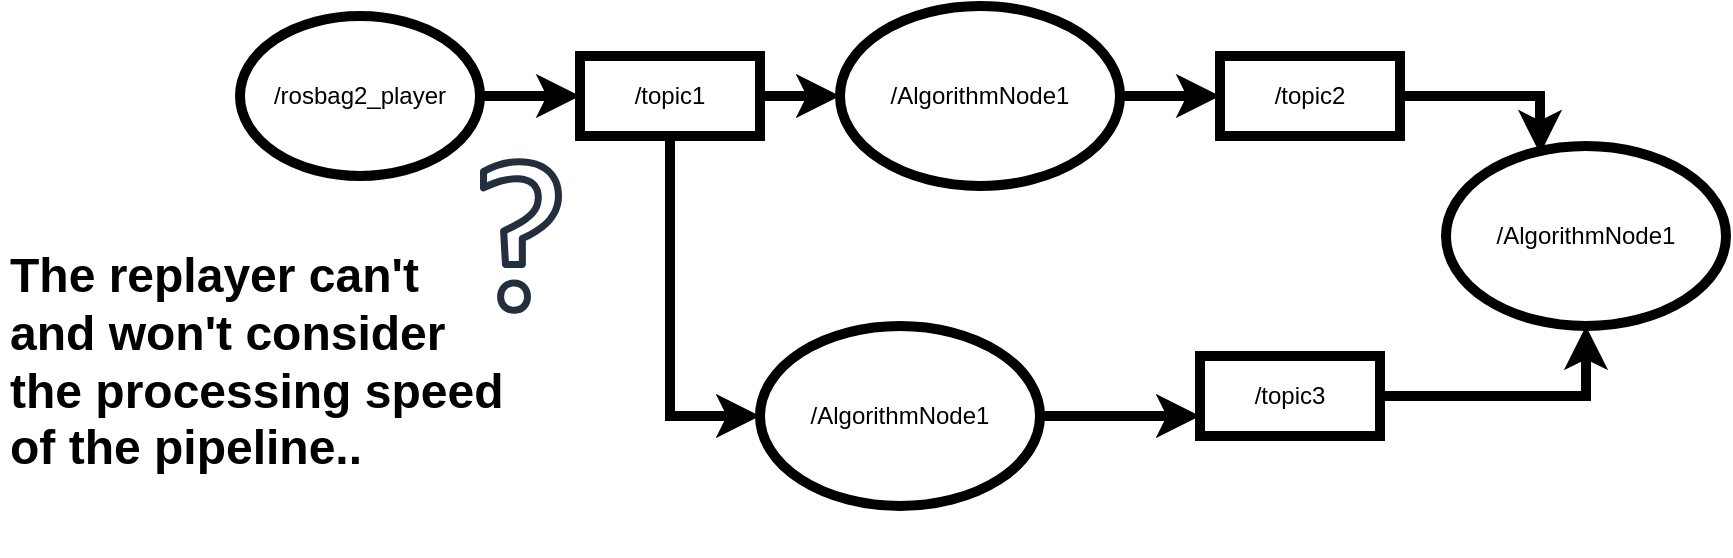 <mxfile version="21.8.2" type="device">
  <diagram name="Page-1" id="ljPFCZtg0qGUFZqe4bcW">
    <mxGraphModel dx="2284" dy="779" grid="1" gridSize="10" guides="1" tooltips="1" connect="1" arrows="1" fold="1" page="1" pageScale="1" pageWidth="850" pageHeight="1100" math="0" shadow="0">
      <root>
        <mxCell id="0" />
        <mxCell id="1" parent="0" />
        <mxCell id="7LLMeNn5JyQAJvgbJ5tp-6" style="edgeStyle=orthogonalEdgeStyle;rounded=0;orthogonalLoop=1;jettySize=auto;html=1;exitX=1;exitY=0.5;exitDx=0;exitDy=0;strokeWidth=5;" parent="1" source="7LLMeNn5JyQAJvgbJ5tp-2" target="7LLMeNn5JyQAJvgbJ5tp-5" edge="1">
          <mxGeometry relative="1" as="geometry" />
        </mxCell>
        <mxCell id="7LLMeNn5JyQAJvgbJ5tp-2" value="/rosbag2_player" style="ellipse;whiteSpace=wrap;html=1;strokeWidth=5;" parent="1" vertex="1">
          <mxGeometry x="70" y="390" width="120" height="80" as="geometry" />
        </mxCell>
        <mxCell id="XI13Lv-Urg5vOoJyRHbH-11" style="edgeStyle=orthogonalEdgeStyle;rounded=0;orthogonalLoop=1;jettySize=auto;html=1;exitX=1;exitY=0.5;exitDx=0;exitDy=0;entryX=0;entryY=0.5;entryDx=0;entryDy=0;strokeWidth=5;" edge="1" parent="1" source="7LLMeNn5JyQAJvgbJ5tp-3" target="XI13Lv-Urg5vOoJyRHbH-5">
          <mxGeometry relative="1" as="geometry" />
        </mxCell>
        <mxCell id="7LLMeNn5JyQAJvgbJ5tp-3" value="/AlgorithmNode1" style="ellipse;whiteSpace=wrap;html=1;strokeWidth=5;" parent="1" vertex="1">
          <mxGeometry x="370" y="385" width="140" height="90" as="geometry" />
        </mxCell>
        <mxCell id="7LLMeNn5JyQAJvgbJ5tp-7" style="edgeStyle=orthogonalEdgeStyle;rounded=0;orthogonalLoop=1;jettySize=auto;html=1;exitX=1;exitY=0.5;exitDx=0;exitDy=0;strokeWidth=5;" parent="1" source="7LLMeNn5JyQAJvgbJ5tp-5" target="7LLMeNn5JyQAJvgbJ5tp-3" edge="1">
          <mxGeometry relative="1" as="geometry" />
        </mxCell>
        <mxCell id="XI13Lv-Urg5vOoJyRHbH-15" style="edgeStyle=orthogonalEdgeStyle;rounded=0;orthogonalLoop=1;jettySize=auto;html=1;exitX=0.5;exitY=1;exitDx=0;exitDy=0;entryX=0;entryY=0.5;entryDx=0;entryDy=0;strokeWidth=5;" edge="1" parent="1" source="7LLMeNn5JyQAJvgbJ5tp-5" target="XI13Lv-Urg5vOoJyRHbH-6">
          <mxGeometry relative="1" as="geometry" />
        </mxCell>
        <mxCell id="7LLMeNn5JyQAJvgbJ5tp-5" value="/topic1" style="rounded=0;whiteSpace=wrap;html=1;strokeWidth=5;" parent="1" vertex="1">
          <mxGeometry x="240" y="410" width="90" height="40" as="geometry" />
        </mxCell>
        <mxCell id="XI13Lv-Urg5vOoJyRHbH-2" value="" style="sketch=0;outlineConnect=0;fontColor=#232F3E;gradientColor=none;fillColor=#232F3D;strokeColor=none;dashed=0;verticalLabelPosition=bottom;verticalAlign=top;align=center;html=1;fontSize=12;fontStyle=0;aspect=fixed;pointerEvents=1;shape=mxgraph.aws4.question;" vertex="1" parent="1">
          <mxGeometry x="190" y="461" width="41" height="78" as="geometry" />
        </mxCell>
        <mxCell id="XI13Lv-Urg5vOoJyRHbH-3" value="&lt;h1&gt;The replayer can&#39;t and won&#39;t consider the processing speed of the pipeline..&lt;/h1&gt;" style="text;html=1;strokeColor=none;fillColor=none;spacing=5;spacingTop=-20;whiteSpace=wrap;overflow=hidden;rounded=0;" vertex="1" parent="1">
          <mxGeometry x="-50" y="500" width="260" height="160" as="geometry" />
        </mxCell>
        <mxCell id="XI13Lv-Urg5vOoJyRHbH-4" value="/AlgorithmNode1" style="ellipse;whiteSpace=wrap;html=1;strokeWidth=5;" vertex="1" parent="1">
          <mxGeometry x="673" y="455" width="140" height="90" as="geometry" />
        </mxCell>
        <mxCell id="XI13Lv-Urg5vOoJyRHbH-5" value="/topic2" style="rounded=0;whiteSpace=wrap;html=1;strokeWidth=5;" vertex="1" parent="1">
          <mxGeometry x="560" y="410" width="90" height="40" as="geometry" />
        </mxCell>
        <mxCell id="XI13Lv-Urg5vOoJyRHbH-14" style="edgeStyle=orthogonalEdgeStyle;rounded=0;orthogonalLoop=1;jettySize=auto;html=1;exitX=1;exitY=0.5;exitDx=0;exitDy=0;entryX=0;entryY=0.75;entryDx=0;entryDy=0;strokeWidth=5;" edge="1" parent="1" source="XI13Lv-Urg5vOoJyRHbH-6" target="XI13Lv-Urg5vOoJyRHbH-7">
          <mxGeometry relative="1" as="geometry" />
        </mxCell>
        <mxCell id="XI13Lv-Urg5vOoJyRHbH-6" value="/AlgorithmNode1" style="ellipse;whiteSpace=wrap;html=1;strokeWidth=5;" vertex="1" parent="1">
          <mxGeometry x="330" y="545" width="140" height="90" as="geometry" />
        </mxCell>
        <mxCell id="XI13Lv-Urg5vOoJyRHbH-13" style="edgeStyle=orthogonalEdgeStyle;rounded=0;orthogonalLoop=1;jettySize=auto;html=1;exitX=1;exitY=0.5;exitDx=0;exitDy=0;strokeWidth=5;" edge="1" parent="1" source="XI13Lv-Urg5vOoJyRHbH-7" target="XI13Lv-Urg5vOoJyRHbH-4">
          <mxGeometry relative="1" as="geometry" />
        </mxCell>
        <mxCell id="XI13Lv-Urg5vOoJyRHbH-7" value="/topic3&lt;br&gt;" style="rounded=0;whiteSpace=wrap;html=1;strokeWidth=5;" vertex="1" parent="1">
          <mxGeometry x="550" y="560" width="90" height="40" as="geometry" />
        </mxCell>
        <mxCell id="XI13Lv-Urg5vOoJyRHbH-12" style="edgeStyle=orthogonalEdgeStyle;rounded=0;orthogonalLoop=1;jettySize=auto;html=1;exitX=1;exitY=0.5;exitDx=0;exitDy=0;entryX=0.336;entryY=0.044;entryDx=0;entryDy=0;entryPerimeter=0;strokeWidth=5;" edge="1" parent="1" source="XI13Lv-Urg5vOoJyRHbH-5" target="XI13Lv-Urg5vOoJyRHbH-4">
          <mxGeometry relative="1" as="geometry">
            <Array as="points">
              <mxPoint x="720" y="430" />
            </Array>
          </mxGeometry>
        </mxCell>
      </root>
    </mxGraphModel>
  </diagram>
</mxfile>
